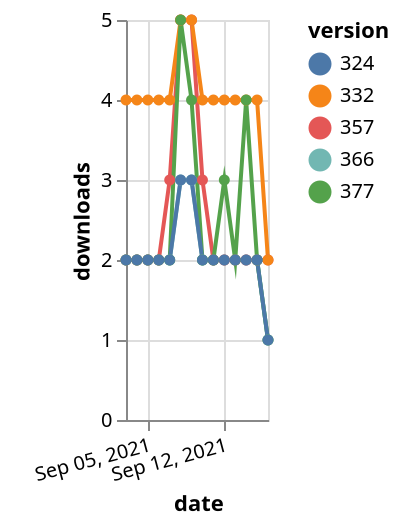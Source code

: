 {"$schema": "https://vega.github.io/schema/vega-lite/v5.json", "description": "A simple bar chart with embedded data.", "data": {"values": [{"date": "2021-09-03", "total": 2387, "delta": 2, "version": "366"}, {"date": "2021-09-04", "total": 2389, "delta": 2, "version": "366"}, {"date": "2021-09-05", "total": 2391, "delta": 2, "version": "366"}, {"date": "2021-09-06", "total": 2393, "delta": 2, "version": "366"}, {"date": "2021-09-07", "total": 2395, "delta": 2, "version": "366"}, {"date": "2021-09-08", "total": 2398, "delta": 3, "version": "366"}, {"date": "2021-09-09", "total": 2401, "delta": 3, "version": "366"}, {"date": "2021-09-10", "total": 2403, "delta": 2, "version": "366"}, {"date": "2021-09-11", "total": 2405, "delta": 2, "version": "366"}, {"date": "2021-09-12", "total": 2407, "delta": 2, "version": "366"}, {"date": "2021-09-13", "total": 2409, "delta": 2, "version": "366"}, {"date": "2021-09-14", "total": 2411, "delta": 2, "version": "366"}, {"date": "2021-09-15", "total": 2413, "delta": 2, "version": "366"}, {"date": "2021-09-16", "total": 2414, "delta": 1, "version": "366"}, {"date": "2021-09-03", "total": 3451, "delta": 2, "version": "357"}, {"date": "2021-09-04", "total": 3453, "delta": 2, "version": "357"}, {"date": "2021-09-05", "total": 3455, "delta": 2, "version": "357"}, {"date": "2021-09-06", "total": 3457, "delta": 2, "version": "357"}, {"date": "2021-09-07", "total": 3460, "delta": 3, "version": "357"}, {"date": "2021-09-08", "total": 3465, "delta": 5, "version": "357"}, {"date": "2021-09-09", "total": 3470, "delta": 5, "version": "357"}, {"date": "2021-09-10", "total": 3473, "delta": 3, "version": "357"}, {"date": "2021-09-11", "total": 3475, "delta": 2, "version": "357"}, {"date": "2021-09-12", "total": 3477, "delta": 2, "version": "357"}, {"date": "2021-09-13", "total": 3479, "delta": 2, "version": "357"}, {"date": "2021-09-14", "total": 3481, "delta": 2, "version": "357"}, {"date": "2021-09-15", "total": 3483, "delta": 2, "version": "357"}, {"date": "2021-09-16", "total": 3485, "delta": 2, "version": "357"}, {"date": "2021-09-03", "total": 5573, "delta": 4, "version": "332"}, {"date": "2021-09-04", "total": 5577, "delta": 4, "version": "332"}, {"date": "2021-09-05", "total": 5581, "delta": 4, "version": "332"}, {"date": "2021-09-06", "total": 5585, "delta": 4, "version": "332"}, {"date": "2021-09-07", "total": 5589, "delta": 4, "version": "332"}, {"date": "2021-09-08", "total": 5594, "delta": 5, "version": "332"}, {"date": "2021-09-09", "total": 5599, "delta": 5, "version": "332"}, {"date": "2021-09-10", "total": 5603, "delta": 4, "version": "332"}, {"date": "2021-09-11", "total": 5607, "delta": 4, "version": "332"}, {"date": "2021-09-12", "total": 5611, "delta": 4, "version": "332"}, {"date": "2021-09-13", "total": 5615, "delta": 4, "version": "332"}, {"date": "2021-09-14", "total": 5619, "delta": 4, "version": "332"}, {"date": "2021-09-15", "total": 5623, "delta": 4, "version": "332"}, {"date": "2021-09-16", "total": 5625, "delta": 2, "version": "332"}, {"date": "2021-09-03", "total": 2341, "delta": 2, "version": "377"}, {"date": "2021-09-04", "total": 2343, "delta": 2, "version": "377"}, {"date": "2021-09-05", "total": 2345, "delta": 2, "version": "377"}, {"date": "2021-09-06", "total": 2347, "delta": 2, "version": "377"}, {"date": "2021-09-07", "total": 2349, "delta": 2, "version": "377"}, {"date": "2021-09-08", "total": 2354, "delta": 5, "version": "377"}, {"date": "2021-09-09", "total": 2358, "delta": 4, "version": "377"}, {"date": "2021-09-10", "total": 2360, "delta": 2, "version": "377"}, {"date": "2021-09-11", "total": 2362, "delta": 2, "version": "377"}, {"date": "2021-09-12", "total": 2365, "delta": 3, "version": "377"}, {"date": "2021-09-13", "total": 2367, "delta": 2, "version": "377"}, {"date": "2021-09-14", "total": 2371, "delta": 4, "version": "377"}, {"date": "2021-09-15", "total": 2373, "delta": 2, "version": "377"}, {"date": "2021-09-16", "total": 2374, "delta": 1, "version": "377"}, {"date": "2021-09-03", "total": 2566, "delta": 2, "version": "324"}, {"date": "2021-09-04", "total": 2568, "delta": 2, "version": "324"}, {"date": "2021-09-05", "total": 2570, "delta": 2, "version": "324"}, {"date": "2021-09-06", "total": 2572, "delta": 2, "version": "324"}, {"date": "2021-09-07", "total": 2574, "delta": 2, "version": "324"}, {"date": "2021-09-08", "total": 2577, "delta": 3, "version": "324"}, {"date": "2021-09-09", "total": 2580, "delta": 3, "version": "324"}, {"date": "2021-09-10", "total": 2582, "delta": 2, "version": "324"}, {"date": "2021-09-11", "total": 2584, "delta": 2, "version": "324"}, {"date": "2021-09-12", "total": 2586, "delta": 2, "version": "324"}, {"date": "2021-09-13", "total": 2588, "delta": 2, "version": "324"}, {"date": "2021-09-14", "total": 2590, "delta": 2, "version": "324"}, {"date": "2021-09-15", "total": 2592, "delta": 2, "version": "324"}, {"date": "2021-09-16", "total": 2593, "delta": 1, "version": "324"}]}, "width": "container", "mark": {"type": "line", "point": {"filled": true}}, "encoding": {"x": {"field": "date", "type": "temporal", "timeUnit": "yearmonthdate", "title": "date", "axis": {"labelAngle": -15}}, "y": {"field": "delta", "type": "quantitative", "title": "downloads"}, "color": {"field": "version", "type": "nominal"}, "tooltip": {"field": "delta"}}}